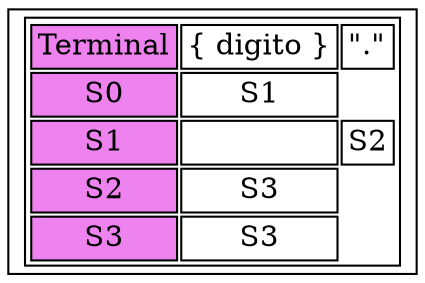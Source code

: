 digraph G{
node [shape=record];
table [ label = <
<table>
<tr><td bgcolor="violet">Terminal</td><td>\{ digito \}</td><td>"."</td></tr>
<tr>
<td bgcolor="violet">S0</td><td>S1</td>
</tr>
<tr>
<td bgcolor="violet">S1</td><td></td>
<td>S2</td>
</tr>
<tr>
<td bgcolor="violet">S2</td><td>S3</td>
</tr>
<tr>
<td bgcolor="violet">S3</td><td>S3</td>
</tr>
</table>> ]
}
